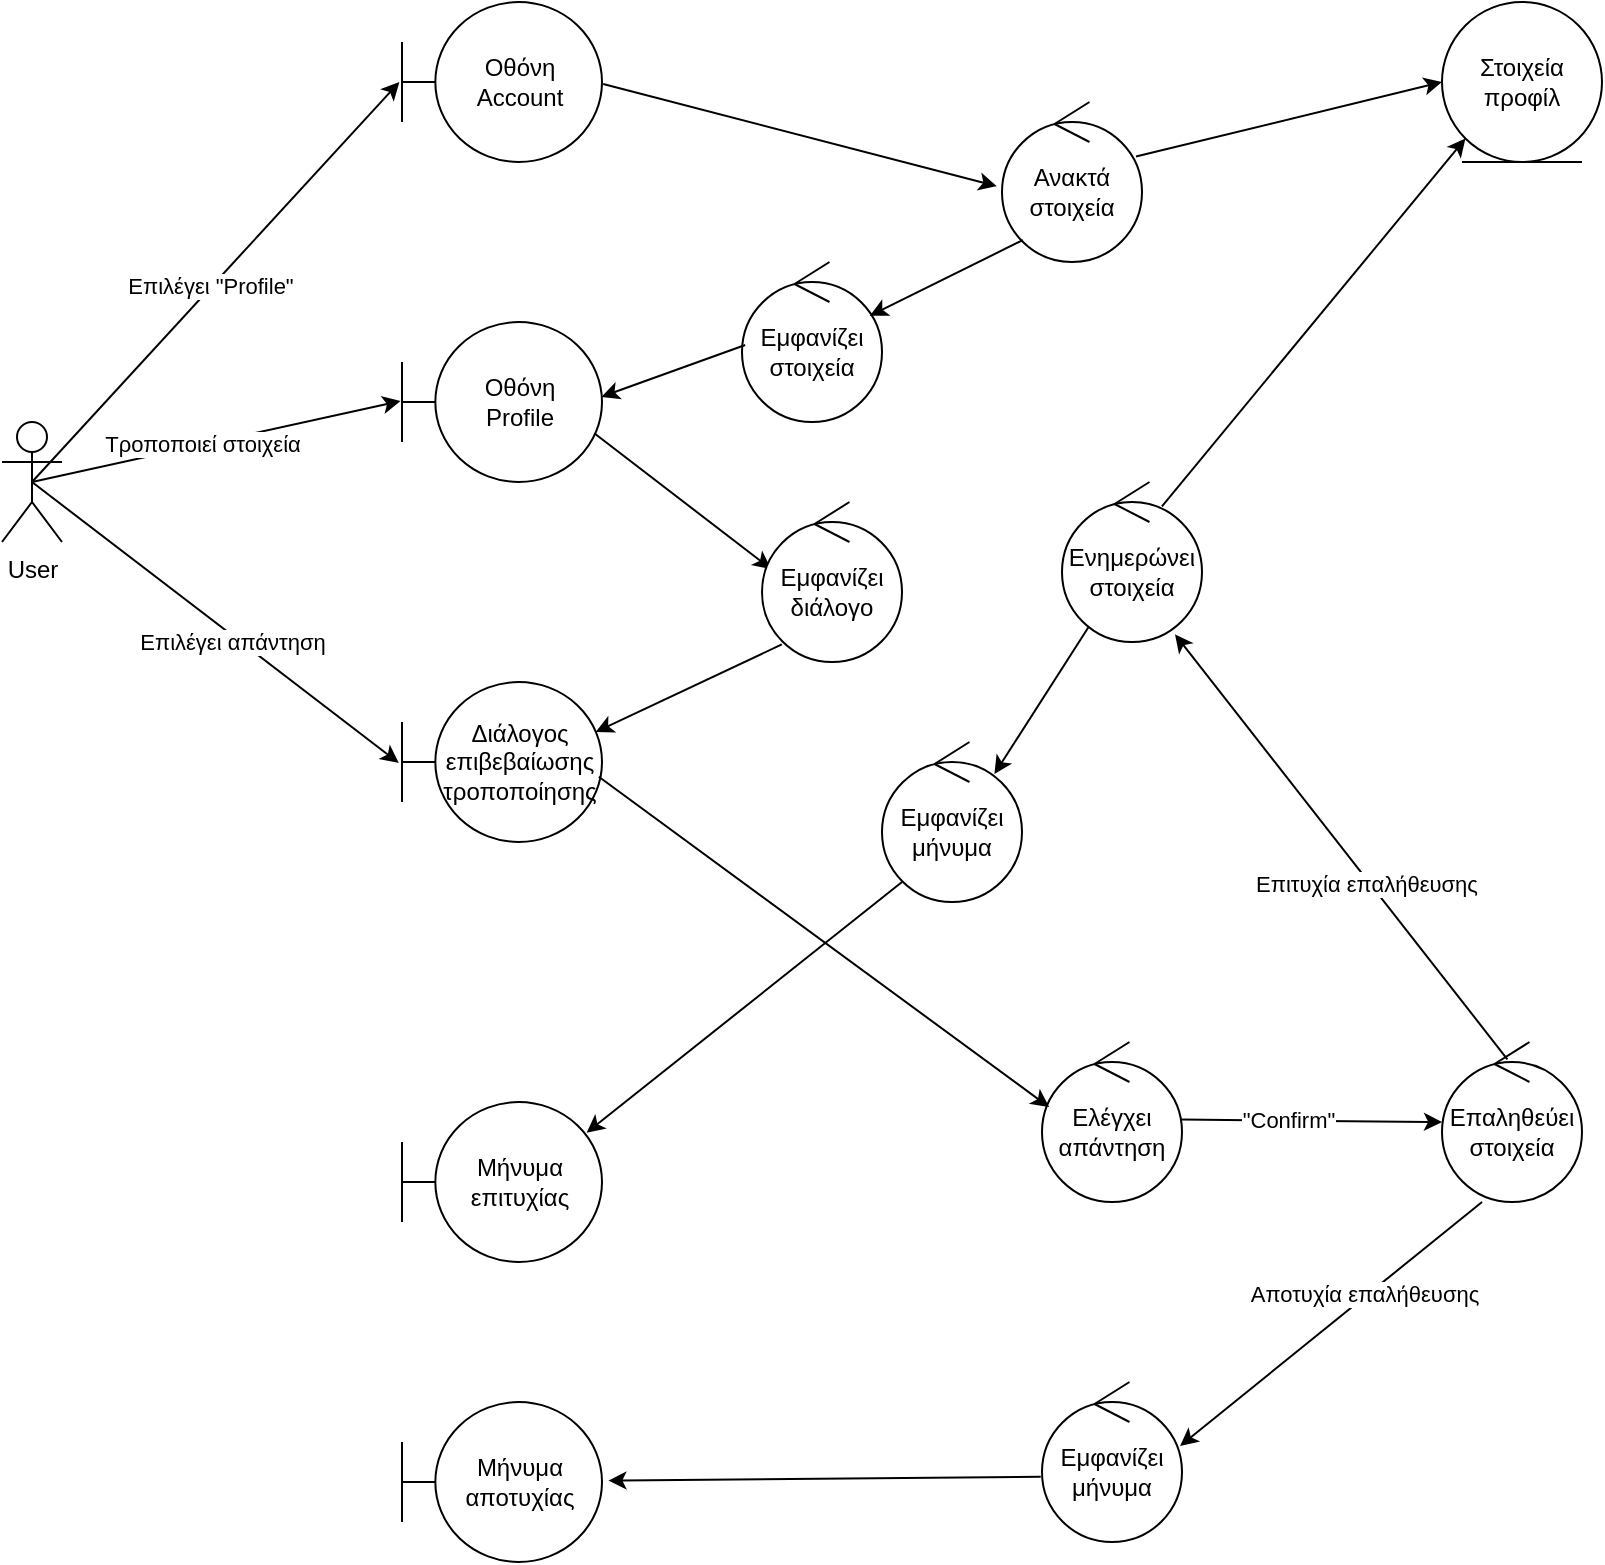 <mxfile>
    <diagram id="Wosig_i5aMkN7ClmwOKN" name="Page-1">
        <mxGraphModel dx="1081" dy="837" grid="1" gridSize="10" guides="1" tooltips="1" connect="1" arrows="1" fold="1" page="1" pageScale="1" pageWidth="850" pageHeight="1100" math="0" shadow="0">
            <root>
                <mxCell id="0"/>
                <mxCell id="1" parent="0"/>
                <mxCell id="2" value="User" style="shape=umlActor;verticalLabelPosition=bottom;verticalAlign=top;html=1;" parent="1" vertex="1">
                    <mxGeometry x="50" y="230" width="30" height="60" as="geometry"/>
                </mxCell>
                <mxCell id="3" value="Οθόνη&lt;br&gt;Account" style="shape=umlBoundary;whiteSpace=wrap;html=1;" parent="1" vertex="1">
                    <mxGeometry x="250" y="20" width="100" height="80" as="geometry"/>
                </mxCell>
                <mxCell id="4" value="Οθόνη&lt;br&gt;Profile" style="shape=umlBoundary;whiteSpace=wrap;html=1;" parent="1" vertex="1">
                    <mxGeometry x="250" y="180" width="100" height="80" as="geometry"/>
                </mxCell>
                <mxCell id="5" value="Εμφανίζει στοιχεία" style="ellipse;shape=umlControl;whiteSpace=wrap;html=1;" parent="1" vertex="1">
                    <mxGeometry x="420" y="150" width="70" height="80" as="geometry"/>
                </mxCell>
                <mxCell id="6" value="&lt;div&gt;Ανακτά&lt;/div&gt;&lt;div&gt;στοιχεία&lt;/div&gt;" style="ellipse;shape=umlControl;whiteSpace=wrap;html=1;" parent="1" vertex="1">
                    <mxGeometry x="550" y="70" width="70" height="80" as="geometry"/>
                </mxCell>
                <mxCell id="7" value="Στοιχεία&lt;br&gt;προφίλ" style="ellipse;shape=umlEntity;whiteSpace=wrap;html=1;" parent="1" vertex="1">
                    <mxGeometry x="770" y="20" width="80" height="80" as="geometry"/>
                </mxCell>
                <mxCell id="8" value="Επαληθεύει&lt;br&gt;στοιχεία" style="ellipse;shape=umlControl;whiteSpace=wrap;html=1;" parent="1" vertex="1">
                    <mxGeometry x="770" y="540" width="70" height="80" as="geometry"/>
                </mxCell>
                <mxCell id="9" value="Ενημερώνει&lt;br&gt;στοιχεία" style="ellipse;shape=umlControl;whiteSpace=wrap;html=1;" parent="1" vertex="1">
                    <mxGeometry x="580" y="260" width="70" height="80" as="geometry"/>
                </mxCell>
                <mxCell id="10" value="Εμφανίζει&lt;br&gt;μήνυμα" style="ellipse;shape=umlControl;whiteSpace=wrap;html=1;" parent="1" vertex="1">
                    <mxGeometry x="570" y="710" width="70" height="80" as="geometry"/>
                </mxCell>
                <mxCell id="11" value="Μήνυμα&lt;br&gt;αποτυχίας" style="shape=umlBoundary;whiteSpace=wrap;html=1;" parent="1" vertex="1">
                    <mxGeometry x="250" y="720" width="100" height="80" as="geometry"/>
                </mxCell>
                <mxCell id="12" value="" style="endArrow=classic;html=1;rounded=0;exitX=1.006;exitY=0.513;exitDx=0;exitDy=0;exitPerimeter=0;entryX=-0.037;entryY=0.526;entryDx=0;entryDy=0;entryPerimeter=0;" parent="1" source="3" target="6" edge="1">
                    <mxGeometry width="50" height="50" relative="1" as="geometry">
                        <mxPoint x="390" y="180" as="sourcePoint"/>
                        <mxPoint x="440" y="130" as="targetPoint"/>
                    </mxGeometry>
                </mxCell>
                <mxCell id="13" value="" style="endArrow=classic;html=1;rounded=0;exitX=0.149;exitY=0.863;exitDx=0;exitDy=0;exitPerimeter=0;entryX=0.913;entryY=0.336;entryDx=0;entryDy=0;entryPerimeter=0;" parent="1" source="6" target="5" edge="1">
                    <mxGeometry width="50" height="50" relative="1" as="geometry">
                        <mxPoint x="420" y="360" as="sourcePoint"/>
                        <mxPoint x="470" y="310" as="targetPoint"/>
                    </mxGeometry>
                </mxCell>
                <mxCell id="14" value="" style="endArrow=classic;html=1;rounded=0;exitX=0.957;exitY=0.341;exitDx=0;exitDy=0;exitPerimeter=0;entryX=0;entryY=0.5;entryDx=0;entryDy=0;" parent="1" source="6" target="7" edge="1">
                    <mxGeometry width="50" height="50" relative="1" as="geometry">
                        <mxPoint x="630" y="100" as="sourcePoint"/>
                        <mxPoint x="680" y="50" as="targetPoint"/>
                    </mxGeometry>
                </mxCell>
                <mxCell id="15" value="" style="endArrow=classic;html=1;rounded=0;exitX=0.023;exitY=0.519;exitDx=0;exitDy=0;exitPerimeter=0;entryX=0.997;entryY=0.468;entryDx=0;entryDy=0;entryPerimeter=0;" parent="1" source="5" target="4" edge="1">
                    <mxGeometry width="50" height="50" relative="1" as="geometry">
                        <mxPoint x="380" y="300" as="sourcePoint"/>
                        <mxPoint x="430" y="250" as="targetPoint"/>
                    </mxGeometry>
                </mxCell>
                <mxCell id="16" value="" style="endArrow=classic;html=1;rounded=0;exitX=0.963;exitY=0.697;exitDx=0;exitDy=0;exitPerimeter=0;entryX=0.065;entryY=0.419;entryDx=0;entryDy=0;entryPerimeter=0;" parent="1" source="4" target="27" edge="1">
                    <mxGeometry width="50" height="50" relative="1" as="geometry">
                        <mxPoint x="380" y="300" as="sourcePoint"/>
                        <mxPoint x="450" y="290" as="targetPoint"/>
                    </mxGeometry>
                </mxCell>
                <mxCell id="17" value="" style="endArrow=classic;html=1;rounded=0;entryX=0.807;entryY=0.952;entryDx=0;entryDy=0;entryPerimeter=0;exitX=0.467;exitY=0.108;exitDx=0;exitDy=0;exitPerimeter=0;" parent="1" source="8" target="9" edge="1">
                    <mxGeometry width="50" height="50" relative="1" as="geometry">
                        <mxPoint x="430" y="280" as="sourcePoint"/>
                        <mxPoint x="480" y="230" as="targetPoint"/>
                    </mxGeometry>
                </mxCell>
                <mxCell id="18" value="Επιτυχία επαλήθευσης" style="edgeLabel;html=1;align=center;verticalAlign=middle;resizable=0;points=[];" parent="17" connectable="0" vertex="1">
                    <mxGeometry x="-0.163" y="2" relative="1" as="geometry">
                        <mxPoint as="offset"/>
                    </mxGeometry>
                </mxCell>
                <mxCell id="19" value="" style="endArrow=classic;html=1;rounded=0;exitX=0.286;exitY=1;exitDx=0;exitDy=0;exitPerimeter=0;entryX=0.986;entryY=0.4;entryDx=0;entryDy=0;entryPerimeter=0;" parent="1" source="8" target="10" edge="1">
                    <mxGeometry width="50" height="50" relative="1" as="geometry">
                        <mxPoint x="420" y="500" as="sourcePoint"/>
                        <mxPoint x="470" y="450" as="targetPoint"/>
                    </mxGeometry>
                </mxCell>
                <mxCell id="20" value="Αποτυχία επαλήθευσης" style="edgeLabel;html=1;align=center;verticalAlign=middle;resizable=0;points=[];" parent="19" connectable="0" vertex="1">
                    <mxGeometry x="-0.229" y="-2" relative="1" as="geometry">
                        <mxPoint as="offset"/>
                    </mxGeometry>
                </mxCell>
                <mxCell id="21" value="" style="endArrow=classic;html=1;rounded=0;entryX=0;entryY=1;entryDx=0;entryDy=0;exitX=0.714;exitY=0.152;exitDx=0;exitDy=0;exitPerimeter=0;" parent="1" source="9" target="7" edge="1">
                    <mxGeometry width="50" height="50" relative="1" as="geometry">
                        <mxPoint x="770" y="205" as="sourcePoint"/>
                        <mxPoint x="820" y="155" as="targetPoint"/>
                    </mxGeometry>
                </mxCell>
                <mxCell id="22" value="" style="endArrow=classic;html=1;rounded=0;exitX=-0.009;exitY=0.592;exitDx=0;exitDy=0;exitPerimeter=0;entryX=1.032;entryY=0.491;entryDx=0;entryDy=0;entryPerimeter=0;" parent="1" source="10" target="11" edge="1">
                    <mxGeometry width="50" height="50" relative="1" as="geometry">
                        <mxPoint x="380" y="620" as="sourcePoint"/>
                        <mxPoint x="430" y="570" as="targetPoint"/>
                    </mxGeometry>
                </mxCell>
                <mxCell id="23" value="" style="endArrow=classic;html=1;rounded=0;entryX=-0.013;entryY=0.5;entryDx=0;entryDy=0;entryPerimeter=0;exitX=0.5;exitY=0.5;exitDx=0;exitDy=0;exitPerimeter=0;" parent="1" source="2" target="3" edge="1">
                    <mxGeometry width="50" height="50" relative="1" as="geometry">
                        <mxPoint x="70" y="260" as="sourcePoint"/>
                        <mxPoint x="280" y="160" as="targetPoint"/>
                    </mxGeometry>
                </mxCell>
                <mxCell id="24" value="Επιλέγει &quot;Profile&quot;" style="edgeLabel;html=1;align=center;verticalAlign=middle;resizable=0;points=[];" parent="23" connectable="0" vertex="1">
                    <mxGeometry x="-0.021" y="1" relative="1" as="geometry">
                        <mxPoint as="offset"/>
                    </mxGeometry>
                </mxCell>
                <mxCell id="25" value="" style="endArrow=classic;html=1;rounded=0;exitX=0.5;exitY=0.5;exitDx=0;exitDy=0;exitPerimeter=0;entryX=-0.007;entryY=0.494;entryDx=0;entryDy=0;entryPerimeter=0;" parent="1" source="2" target="4" edge="1">
                    <mxGeometry width="50" height="50" relative="1" as="geometry">
                        <mxPoint x="70" y="260" as="sourcePoint"/>
                        <mxPoint x="280" y="160" as="targetPoint"/>
                    </mxGeometry>
                </mxCell>
                <mxCell id="26" value="Τροποποιεί στοιχεία" style="edgeLabel;html=1;align=center;verticalAlign=middle;resizable=0;points=[];" parent="25" connectable="0" vertex="1">
                    <mxGeometry x="-0.07" y="1" relative="1" as="geometry">
                        <mxPoint as="offset"/>
                    </mxGeometry>
                </mxCell>
                <mxCell id="27" value="Εμφανίζει&lt;br&gt;διάλογο" style="ellipse;shape=umlControl;whiteSpace=wrap;html=1;" parent="1" vertex="1">
                    <mxGeometry x="430" y="270" width="70" height="80" as="geometry"/>
                </mxCell>
                <mxCell id="28" value="Διάλογος&lt;br&gt;επιβεβαίωσης&lt;br&gt;τροποποίησης" style="shape=umlBoundary;whiteSpace=wrap;html=1;" parent="1" vertex="1">
                    <mxGeometry x="250" y="360" width="100" height="80" as="geometry"/>
                </mxCell>
                <mxCell id="29" value="" style="endArrow=classic;html=1;rounded=0;exitX=0.142;exitY=0.89;exitDx=0;exitDy=0;exitPerimeter=0;entryX=0.968;entryY=0.313;entryDx=0;entryDy=0;entryPerimeter=0;" parent="1" source="27" target="28" edge="1">
                    <mxGeometry width="50" height="50" relative="1" as="geometry">
                        <mxPoint x="500" y="430" as="sourcePoint"/>
                        <mxPoint x="550" y="380" as="targetPoint"/>
                    </mxGeometry>
                </mxCell>
                <mxCell id="30" value="" style="endArrow=classic;html=1;rounded=0;exitX=0.5;exitY=0.5;exitDx=0;exitDy=0;exitPerimeter=0;entryX=-0.016;entryY=0.506;entryDx=0;entryDy=0;entryPerimeter=0;" parent="1" source="2" target="28" edge="1">
                    <mxGeometry width="50" height="50" relative="1" as="geometry">
                        <mxPoint x="500" y="400" as="sourcePoint"/>
                        <mxPoint x="550" y="350" as="targetPoint"/>
                    </mxGeometry>
                </mxCell>
                <mxCell id="31" value="Επιλέγει απάντηση" style="edgeLabel;html=1;align=center;verticalAlign=middle;resizable=0;points=[];" parent="30" connectable="0" vertex="1">
                    <mxGeometry x="0.104" y="-3" relative="1" as="geometry">
                        <mxPoint as="offset"/>
                    </mxGeometry>
                </mxCell>
                <mxCell id="32" value="Ελέγχει&lt;br&gt;απάντηση" style="ellipse;shape=umlControl;whiteSpace=wrap;html=1;" parent="1" vertex="1">
                    <mxGeometry x="570" y="540" width="70" height="80" as="geometry"/>
                </mxCell>
                <mxCell id="33" value="" style="endArrow=classic;html=1;rounded=0;exitX=0.984;exitY=0.592;exitDx=0;exitDy=0;exitPerimeter=0;entryX=0.051;entryY=0.407;entryDx=0;entryDy=0;entryPerimeter=0;" parent="1" source="28" target="32" edge="1">
                    <mxGeometry width="50" height="50" relative="1" as="geometry">
                        <mxPoint x="500" y="460" as="sourcePoint"/>
                        <mxPoint x="472.24" y="453.52" as="targetPoint"/>
                    </mxGeometry>
                </mxCell>
                <mxCell id="34" value="" style="endArrow=classic;html=1;rounded=0;exitX=0.995;exitY=0.485;exitDx=0;exitDy=0;exitPerimeter=0;entryX=0;entryY=0.5;entryDx=0;entryDy=0;entryPerimeter=0;" parent="1" source="32" target="8" edge="1">
                    <mxGeometry width="50" height="50" relative="1" as="geometry">
                        <mxPoint x="480" y="460" as="sourcePoint"/>
                        <mxPoint x="530" y="410" as="targetPoint"/>
                    </mxGeometry>
                </mxCell>
                <mxCell id="35" value="&quot;Confirm&quot;" style="edgeLabel;html=1;align=center;verticalAlign=middle;resizable=0;points=[];" parent="34" connectable="0" vertex="1">
                    <mxGeometry x="-0.187" y="1" relative="1" as="geometry">
                        <mxPoint as="offset"/>
                    </mxGeometry>
                </mxCell>
                <mxCell id="36" value="Μήνυμα&lt;br&gt;επιτυχίας" style="shape=umlBoundary;whiteSpace=wrap;html=1;" vertex="1" parent="1">
                    <mxGeometry x="250" y="570" width="100" height="80" as="geometry"/>
                </mxCell>
                <mxCell id="37" value="Εμφανίζει&lt;br&gt;μήνυμα" style="ellipse;shape=umlControl;whiteSpace=wrap;html=1;" vertex="1" parent="1">
                    <mxGeometry x="490" y="390" width="70" height="80" as="geometry"/>
                </mxCell>
                <mxCell id="38" value="" style="endArrow=classic;html=1;exitX=0.191;exitY=0.905;exitDx=0;exitDy=0;exitPerimeter=0;entryX=0.803;entryY=0.2;entryDx=0;entryDy=0;entryPerimeter=0;" edge="1" parent="1" source="9" target="37">
                    <mxGeometry width="50" height="50" relative="1" as="geometry">
                        <mxPoint x="490" y="470" as="sourcePoint"/>
                        <mxPoint x="540" y="420" as="targetPoint"/>
                    </mxGeometry>
                </mxCell>
                <mxCell id="39" value="" style="endArrow=classic;html=1;entryX=0.923;entryY=0.192;entryDx=0;entryDy=0;entryPerimeter=0;" edge="1" parent="1" target="36">
                    <mxGeometry width="50" height="50" relative="1" as="geometry">
                        <mxPoint x="500" y="460" as="sourcePoint"/>
                        <mxPoint x="450" y="620" as="targetPoint"/>
                    </mxGeometry>
                </mxCell>
            </root>
        </mxGraphModel>
    </diagram>
</mxfile>
